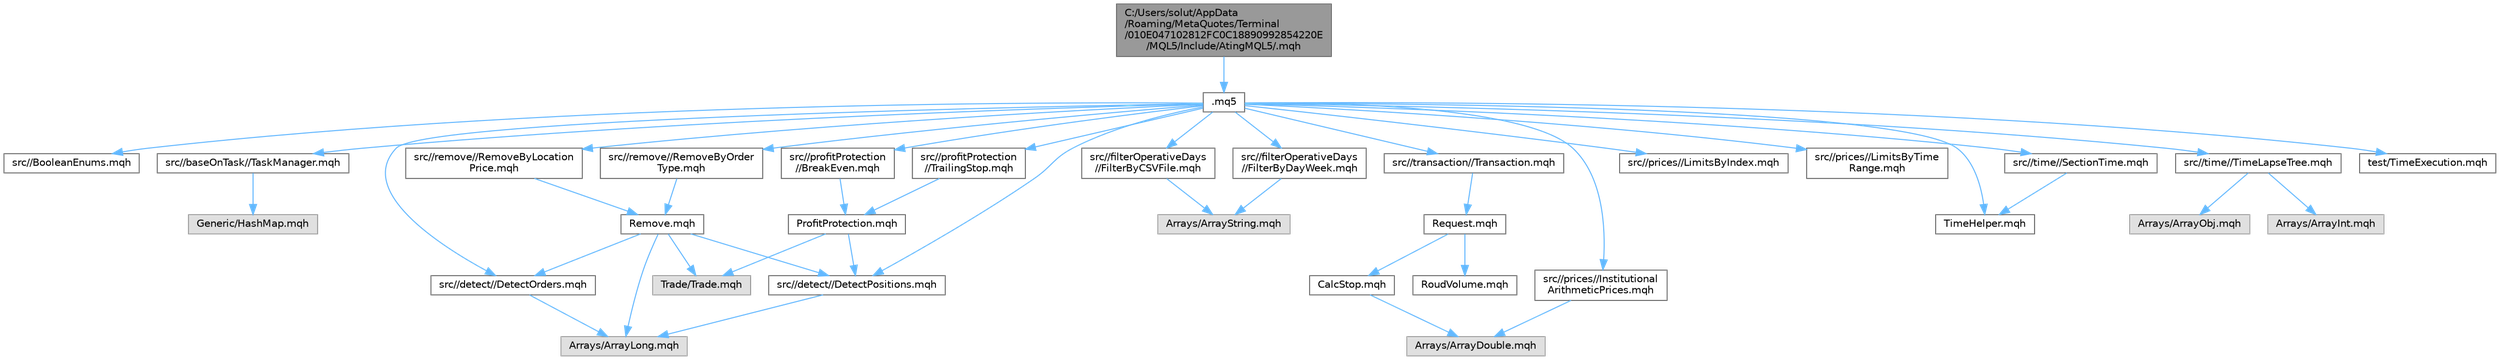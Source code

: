 digraph "C:/Users/solut/AppData/Roaming/MetaQuotes/Terminal/010E047102812FC0C18890992854220E/MQL5/Include/AtingMQL5/.mqh"
{
 // LATEX_PDF_SIZE
  bgcolor="transparent";
  edge [fontname=Helvetica,fontsize=10,labelfontname=Helvetica,labelfontsize=10];
  node [fontname=Helvetica,fontsize=10,shape=box,height=0.2,width=0.4];
  Node1 [id="Node000001",label="C:/Users/solut/AppData\l/Roaming/MetaQuotes/Terminal\l/010E047102812FC0C18890992854220E\l/MQL5/Include/AtingMQL5/.mqh",height=0.2,width=0.4,color="gray40", fillcolor="grey60", style="filled", fontcolor="black",tooltip=" "];
  Node1 -> Node2 [id="edge1_Node000001_Node000002",color="steelblue1",style="solid",tooltip=" "];
  Node2 [id="Node000002",label=".mq5",height=0.2,width=0.4,color="grey40", fillcolor="white", style="filled",URL="$_8mq5.html",tooltip=" "];
  Node2 -> Node3 [id="edge2_Node000002_Node000003",color="steelblue1",style="solid",tooltip=" "];
  Node3 [id="Node000003",label="src//BooleanEnums.mqh",height=0.2,width=0.4,color="grey40", fillcolor="white", style="filled",URL="$_boolean_enums_8mqh.html",tooltip=" "];
  Node2 -> Node4 [id="edge3_Node000002_Node000004",color="steelblue1",style="solid",tooltip=" "];
  Node4 [id="Node000004",label="src//baseOnTask//TaskManager.mqh",height=0.2,width=0.4,color="grey40", fillcolor="white", style="filled",URL="$_task_manager_8mqh.html",tooltip=" "];
  Node4 -> Node5 [id="edge4_Node000004_Node000005",color="steelblue1",style="solid",tooltip=" "];
  Node5 [id="Node000005",label="Generic/HashMap.mqh",height=0.2,width=0.4,color="grey60", fillcolor="#E0E0E0", style="filled",tooltip=" "];
  Node2 -> Node6 [id="edge5_Node000002_Node000006",color="steelblue1",style="solid",tooltip=" "];
  Node6 [id="Node000006",label="src//detect//DetectOrders.mqh",height=0.2,width=0.4,color="grey40", fillcolor="white", style="filled",URL="$_detect_orders_8mqh.html",tooltip=" "];
  Node6 -> Node7 [id="edge6_Node000006_Node000007",color="steelblue1",style="solid",tooltip=" "];
  Node7 [id="Node000007",label="Arrays/ArrayLong.mqh",height=0.2,width=0.4,color="grey60", fillcolor="#E0E0E0", style="filled",tooltip=" "];
  Node2 -> Node8 [id="edge7_Node000002_Node000008",color="steelblue1",style="solid",tooltip=" "];
  Node8 [id="Node000008",label="src//detect//DetectPositions.mqh",height=0.2,width=0.4,color="grey40", fillcolor="white", style="filled",URL="$_detect_positions_8mqh.html",tooltip=" "];
  Node8 -> Node7 [id="edge8_Node000008_Node000007",color="steelblue1",style="solid",tooltip=" "];
  Node2 -> Node9 [id="edge9_Node000002_Node000009",color="steelblue1",style="solid",tooltip=" "];
  Node9 [id="Node000009",label="src//filterOperativeDays\l//FilterByCSVFile.mqh",height=0.2,width=0.4,color="grey40", fillcolor="white", style="filled",URL="$_filter_by_c_s_v_file_8mqh.html",tooltip=" "];
  Node9 -> Node10 [id="edge10_Node000009_Node000010",color="steelblue1",style="solid",tooltip=" "];
  Node10 [id="Node000010",label="Arrays/ArrayString.mqh",height=0.2,width=0.4,color="grey60", fillcolor="#E0E0E0", style="filled",tooltip=" "];
  Node2 -> Node11 [id="edge11_Node000002_Node000011",color="steelblue1",style="solid",tooltip=" "];
  Node11 [id="Node000011",label="src//filterOperativeDays\l//FilterByDayWeek.mqh",height=0.2,width=0.4,color="grey40", fillcolor="white", style="filled",URL="$_filter_by_day_week_8mqh.html",tooltip=" "];
  Node11 -> Node10 [id="edge12_Node000011_Node000010",color="steelblue1",style="solid",tooltip=" "];
  Node2 -> Node12 [id="edge13_Node000002_Node000012",color="steelblue1",style="solid",tooltip=" "];
  Node12 [id="Node000012",label="src//prices//Institutional\lArithmeticPrices.mqh",height=0.2,width=0.4,color="grey40", fillcolor="white", style="filled",URL="$_institutional_arithmetic_prices_8mqh.html",tooltip=" "];
  Node12 -> Node13 [id="edge14_Node000012_Node000013",color="steelblue1",style="solid",tooltip=" "];
  Node13 [id="Node000013",label="Arrays/ArrayDouble.mqh",height=0.2,width=0.4,color="grey60", fillcolor="#E0E0E0", style="filled",tooltip=" "];
  Node2 -> Node14 [id="edge15_Node000002_Node000014",color="steelblue1",style="solid",tooltip=" "];
  Node14 [id="Node000014",label="src//prices//LimitsByIndex.mqh",height=0.2,width=0.4,color="grey40", fillcolor="white", style="filled",URL="$_limits_by_index_8mqh.html",tooltip=" "];
  Node2 -> Node15 [id="edge16_Node000002_Node000015",color="steelblue1",style="solid",tooltip=" "];
  Node15 [id="Node000015",label="src//prices//LimitsByTime\lRange.mqh",height=0.2,width=0.4,color="grey40", fillcolor="white", style="filled",URL="$_limits_by_time_range_8mqh.html",tooltip=" "];
  Node2 -> Node16 [id="edge17_Node000002_Node000016",color="steelblue1",style="solid",tooltip=" "];
  Node16 [id="Node000016",label="src//profitProtection\l//BreakEven.mqh",height=0.2,width=0.4,color="grey40", fillcolor="white", style="filled",URL="$_break_even_8mqh.html",tooltip=" "];
  Node16 -> Node17 [id="edge18_Node000016_Node000017",color="steelblue1",style="solid",tooltip=" "];
  Node17 [id="Node000017",label="ProfitProtection.mqh",height=0.2,width=0.4,color="grey40", fillcolor="white", style="filled",URL="$_profit_protection_8mqh.html",tooltip=" "];
  Node17 -> Node18 [id="edge19_Node000017_Node000018",color="steelblue1",style="solid",tooltip=" "];
  Node18 [id="Node000018",label="Trade/Trade.mqh",height=0.2,width=0.4,color="grey60", fillcolor="#E0E0E0", style="filled",tooltip=" "];
  Node17 -> Node8 [id="edge20_Node000017_Node000008",color="steelblue1",style="solid",tooltip=" "];
  Node2 -> Node19 [id="edge21_Node000002_Node000019",color="steelblue1",style="solid",tooltip=" "];
  Node19 [id="Node000019",label="src//profitProtection\l//TrailingStop.mqh",height=0.2,width=0.4,color="grey40", fillcolor="white", style="filled",URL="$_trailing_stop_8mqh.html",tooltip=" "];
  Node19 -> Node17 [id="edge22_Node000019_Node000017",color="steelblue1",style="solid",tooltip=" "];
  Node2 -> Node20 [id="edge23_Node000002_Node000020",color="steelblue1",style="solid",tooltip=" "];
  Node20 [id="Node000020",label="src//remove//RemoveByLocation\lPrice.mqh",height=0.2,width=0.4,color="grey40", fillcolor="white", style="filled",URL="$_remove_by_location_price_8mqh.html",tooltip=" "];
  Node20 -> Node21 [id="edge24_Node000020_Node000021",color="steelblue1",style="solid",tooltip=" "];
  Node21 [id="Node000021",label="Remove.mqh",height=0.2,width=0.4,color="grey40", fillcolor="white", style="filled",URL="$_remove_8mqh.html",tooltip=" "];
  Node21 -> Node7 [id="edge25_Node000021_Node000007",color="steelblue1",style="solid",tooltip=" "];
  Node21 -> Node18 [id="edge26_Node000021_Node000018",color="steelblue1",style="solid",tooltip=" "];
  Node21 -> Node6 [id="edge27_Node000021_Node000006",color="steelblue1",style="solid",tooltip=" "];
  Node21 -> Node8 [id="edge28_Node000021_Node000008",color="steelblue1",style="solid",tooltip=" "];
  Node2 -> Node22 [id="edge29_Node000002_Node000022",color="steelblue1",style="solid",tooltip=" "];
  Node22 [id="Node000022",label="src//remove//RemoveByOrder\lType.mqh",height=0.2,width=0.4,color="grey40", fillcolor="white", style="filled",URL="$_remove_by_order_type_8mqh.html",tooltip=" "];
  Node22 -> Node21 [id="edge30_Node000022_Node000021",color="steelblue1",style="solid",tooltip=" "];
  Node2 -> Node23 [id="edge31_Node000002_Node000023",color="steelblue1",style="solid",tooltip=" "];
  Node23 [id="Node000023",label="src//time//SectionTime.mqh",height=0.2,width=0.4,color="grey40", fillcolor="white", style="filled",URL="$_section_time_8mqh.html",tooltip=" "];
  Node23 -> Node24 [id="edge32_Node000023_Node000024",color="steelblue1",style="solid",tooltip=" "];
  Node24 [id="Node000024",label="TimeHelper.mqh",height=0.2,width=0.4,color="grey40", fillcolor="white", style="filled",URL="$_time_helper_8mqh.html",tooltip=" "];
  Node2 -> Node24 [id="edge33_Node000002_Node000024",color="steelblue1",style="solid",tooltip=" "];
  Node2 -> Node25 [id="edge34_Node000002_Node000025",color="steelblue1",style="solid",tooltip=" "];
  Node25 [id="Node000025",label="src//time//TimeLapseTree.mqh",height=0.2,width=0.4,color="grey40", fillcolor="white", style="filled",URL="$_time_lapse_tree_8mqh.html",tooltip=" "];
  Node25 -> Node26 [id="edge35_Node000025_Node000026",color="steelblue1",style="solid",tooltip=" "];
  Node26 [id="Node000026",label="Arrays/ArrayInt.mqh",height=0.2,width=0.4,color="grey60", fillcolor="#E0E0E0", style="filled",tooltip=" "];
  Node25 -> Node27 [id="edge36_Node000025_Node000027",color="steelblue1",style="solid",tooltip=" "];
  Node27 [id="Node000027",label="Arrays/ArrayObj.mqh",height=0.2,width=0.4,color="grey60", fillcolor="#E0E0E0", style="filled",tooltip=" "];
  Node2 -> Node28 [id="edge37_Node000002_Node000028",color="steelblue1",style="solid",tooltip=" "];
  Node28 [id="Node000028",label="src//transaction//Transaction.mqh",height=0.2,width=0.4,color="grey40", fillcolor="white", style="filled",URL="$_transaction_8mqh.html",tooltip=" "];
  Node28 -> Node29 [id="edge38_Node000028_Node000029",color="steelblue1",style="solid",tooltip=" "];
  Node29 [id="Node000029",label="Request.mqh",height=0.2,width=0.4,color="grey40", fillcolor="white", style="filled",URL="$_request_8mqh.html",tooltip=" "];
  Node29 -> Node30 [id="edge39_Node000029_Node000030",color="steelblue1",style="solid",tooltip=" "];
  Node30 [id="Node000030",label="CalcStop.mqh",height=0.2,width=0.4,color="grey40", fillcolor="white", style="filled",URL="$_calc_stop_8mqh.html",tooltip=" "];
  Node30 -> Node13 [id="edge40_Node000030_Node000013",color="steelblue1",style="solid",tooltip=" "];
  Node29 -> Node31 [id="edge41_Node000029_Node000031",color="steelblue1",style="solid",tooltip=" "];
  Node31 [id="Node000031",label="RoudVolume.mqh",height=0.2,width=0.4,color="grey40", fillcolor="white", style="filled",URL="$_roud_volume_8mqh.html",tooltip=" "];
  Node2 -> Node32 [id="edge42_Node000002_Node000032",color="steelblue1",style="solid",tooltip=" "];
  Node32 [id="Node000032",label="test/TimeExecution.mqh",height=0.2,width=0.4,color="grey40", fillcolor="white", style="filled",URL="$_time_execution_8mqh.html",tooltip=" "];
}
